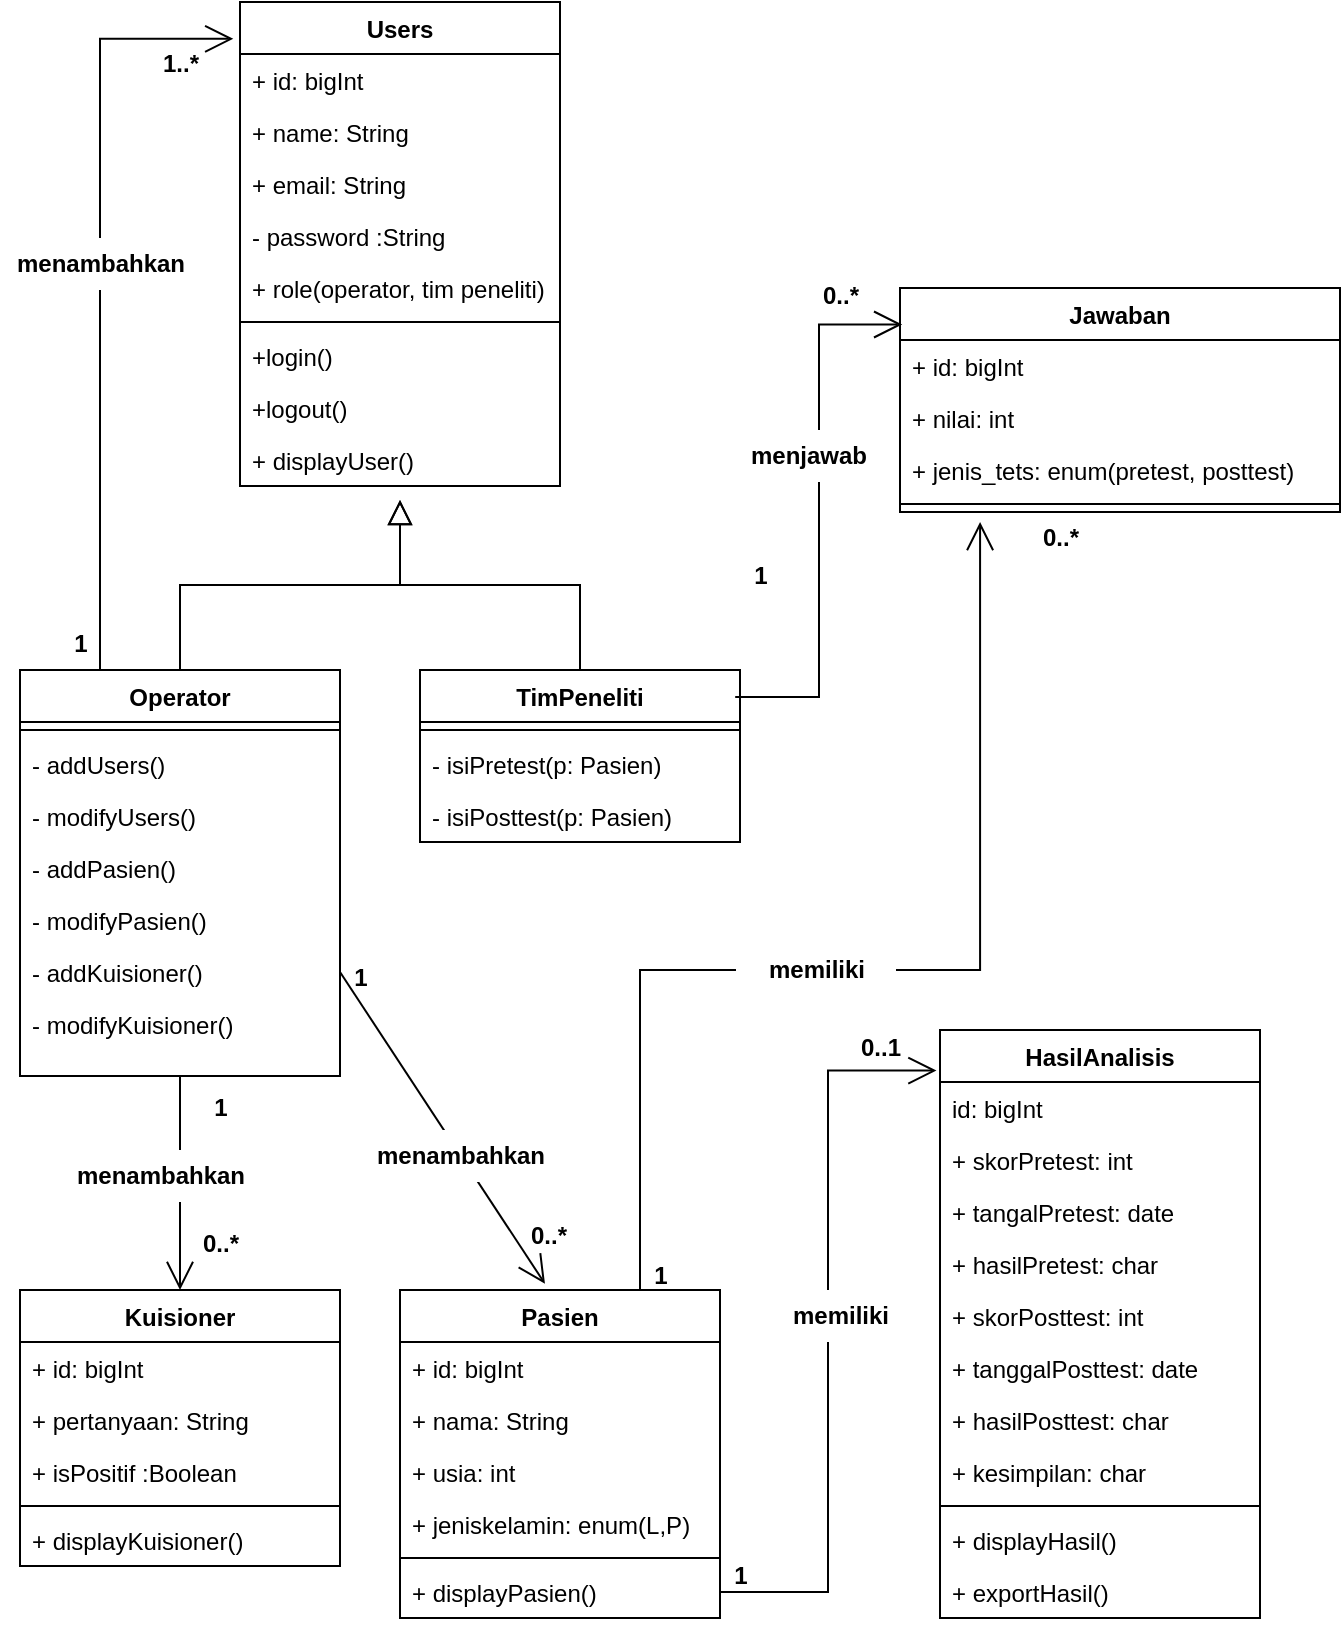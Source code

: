 <mxfile version="27.2.0">
  <diagram id="C5RBs43oDa-KdzZeNtuy" name="Page-1">
    <mxGraphModel dx="1453" dy="732" grid="1" gridSize="10" guides="1" tooltips="1" connect="1" arrows="1" fold="1" page="1" pageScale="1" pageWidth="827" pageHeight="1169" math="0" shadow="0">
      <root>
        <mxCell id="WIyWlLk6GJQsqaUBKTNV-0" />
        <mxCell id="WIyWlLk6GJQsqaUBKTNV-1" parent="WIyWlLk6GJQsqaUBKTNV-0" />
        <mxCell id="zkfFHV4jXpPFQw0GAbJ--0" value="Users" style="swimlane;fontStyle=1;align=center;verticalAlign=top;childLayout=stackLayout;horizontal=1;startSize=26;horizontalStack=0;resizeParent=1;resizeLast=0;collapsible=1;marginBottom=0;rounded=0;shadow=0;strokeWidth=1;" parent="WIyWlLk6GJQsqaUBKTNV-1" vertex="1">
          <mxGeometry x="220" y="166" width="160" height="242" as="geometry">
            <mxRectangle x="230" y="140" width="160" height="26" as="alternateBounds" />
          </mxGeometry>
        </mxCell>
        <mxCell id="zkfFHV4jXpPFQw0GAbJ--1" value="+ id: bigInt" style="text;align=left;verticalAlign=top;spacingLeft=4;spacingRight=4;overflow=hidden;rotatable=0;points=[[0,0.5],[1,0.5]];portConstraint=eastwest;" parent="zkfFHV4jXpPFQw0GAbJ--0" vertex="1">
          <mxGeometry y="26" width="160" height="26" as="geometry" />
        </mxCell>
        <mxCell id="zkfFHV4jXpPFQw0GAbJ--2" value="+ name: String" style="text;align=left;verticalAlign=top;spacingLeft=4;spacingRight=4;overflow=hidden;rotatable=0;points=[[0,0.5],[1,0.5]];portConstraint=eastwest;rounded=0;shadow=0;html=0;" parent="zkfFHV4jXpPFQw0GAbJ--0" vertex="1">
          <mxGeometry y="52" width="160" height="26" as="geometry" />
        </mxCell>
        <mxCell id="zkfFHV4jXpPFQw0GAbJ--3" value="+ email: String" style="text;align=left;verticalAlign=top;spacingLeft=4;spacingRight=4;overflow=hidden;rotatable=0;points=[[0,0.5],[1,0.5]];portConstraint=eastwest;rounded=0;shadow=0;html=0;" parent="zkfFHV4jXpPFQw0GAbJ--0" vertex="1">
          <mxGeometry y="78" width="160" height="26" as="geometry" />
        </mxCell>
        <mxCell id="vNs8n9x3oJtlSp_7c5P8-1" value="- password :String" style="text;align=left;verticalAlign=top;spacingLeft=4;spacingRight=4;overflow=hidden;rotatable=0;points=[[0,0.5],[1,0.5]];portConstraint=eastwest;rounded=0;shadow=0;html=0;" parent="zkfFHV4jXpPFQw0GAbJ--0" vertex="1">
          <mxGeometry y="104" width="160" height="26" as="geometry" />
        </mxCell>
        <mxCell id="_KXmcIACm5EOq67GAdHT-9" value="+ role(operator, tim peneliti)" style="text;align=left;verticalAlign=top;spacingLeft=4;spacingRight=4;overflow=hidden;rotatable=0;points=[[0,0.5],[1,0.5]];portConstraint=eastwest;rounded=0;shadow=0;html=0;" vertex="1" parent="zkfFHV4jXpPFQw0GAbJ--0">
          <mxGeometry y="130" width="160" height="26" as="geometry" />
        </mxCell>
        <mxCell id="zkfFHV4jXpPFQw0GAbJ--4" value="" style="line;html=1;strokeWidth=1;align=left;verticalAlign=middle;spacingTop=-1;spacingLeft=3;spacingRight=3;rotatable=0;labelPosition=right;points=[];portConstraint=eastwest;" parent="zkfFHV4jXpPFQw0GAbJ--0" vertex="1">
          <mxGeometry y="156" width="160" height="8" as="geometry" />
        </mxCell>
        <mxCell id="zkfFHV4jXpPFQw0GAbJ--5" value="+login()" style="text;align=left;verticalAlign=top;spacingLeft=4;spacingRight=4;overflow=hidden;rotatable=0;points=[[0,0.5],[1,0.5]];portConstraint=eastwest;" parent="zkfFHV4jXpPFQw0GAbJ--0" vertex="1">
          <mxGeometry y="164" width="160" height="26" as="geometry" />
        </mxCell>
        <mxCell id="vNs8n9x3oJtlSp_7c5P8-2" value="+logout()" style="text;align=left;verticalAlign=top;spacingLeft=4;spacingRight=4;overflow=hidden;rotatable=0;points=[[0,0.5],[1,0.5]];portConstraint=eastwest;" parent="zkfFHV4jXpPFQw0GAbJ--0" vertex="1">
          <mxGeometry y="190" width="160" height="26" as="geometry" />
        </mxCell>
        <mxCell id="vNs8n9x3oJtlSp_7c5P8-3" value="+ displayUser()" style="text;align=left;verticalAlign=top;spacingLeft=4;spacingRight=4;overflow=hidden;rotatable=0;points=[[0,0.5],[1,0.5]];portConstraint=eastwest;" parent="zkfFHV4jXpPFQw0GAbJ--0" vertex="1">
          <mxGeometry y="216" width="160" height="26" as="geometry" />
        </mxCell>
        <mxCell id="zkfFHV4jXpPFQw0GAbJ--6" value="Operator" style="swimlane;fontStyle=1;align=center;verticalAlign=top;childLayout=stackLayout;horizontal=1;startSize=26;horizontalStack=0;resizeParent=1;resizeLast=0;collapsible=1;marginBottom=0;rounded=0;shadow=0;strokeWidth=1;" parent="WIyWlLk6GJQsqaUBKTNV-1" vertex="1">
          <mxGeometry x="110" y="500" width="160" height="203" as="geometry">
            <mxRectangle x="130" y="380" width="160" height="26" as="alternateBounds" />
          </mxGeometry>
        </mxCell>
        <mxCell id="zkfFHV4jXpPFQw0GAbJ--9" value="" style="line;html=1;strokeWidth=1;align=left;verticalAlign=middle;spacingTop=-1;spacingLeft=3;spacingRight=3;rotatable=0;labelPosition=right;points=[];portConstraint=eastwest;" parent="zkfFHV4jXpPFQw0GAbJ--6" vertex="1">
          <mxGeometry y="26" width="160" height="8" as="geometry" />
        </mxCell>
        <mxCell id="zkfFHV4jXpPFQw0GAbJ--10" value="- addUsers()" style="text;align=left;verticalAlign=top;spacingLeft=4;spacingRight=4;overflow=hidden;rotatable=0;points=[[0,0.5],[1,0.5]];portConstraint=eastwest;fontStyle=0" parent="zkfFHV4jXpPFQw0GAbJ--6" vertex="1">
          <mxGeometry y="34" width="160" height="26" as="geometry" />
        </mxCell>
        <mxCell id="zkfFHV4jXpPFQw0GAbJ--11" value="- modifyUsers()" style="text;align=left;verticalAlign=top;spacingLeft=4;spacingRight=4;overflow=hidden;rotatable=0;points=[[0,0.5],[1,0.5]];portConstraint=eastwest;" parent="zkfFHV4jXpPFQw0GAbJ--6" vertex="1">
          <mxGeometry y="60" width="160" height="26" as="geometry" />
        </mxCell>
        <mxCell id="vNs8n9x3oJtlSp_7c5P8-13" value="- addPasien()" style="text;align=left;verticalAlign=top;spacingLeft=4;spacingRight=4;overflow=hidden;rotatable=0;points=[[0,0.5],[1,0.5]];portConstraint=eastwest;" parent="zkfFHV4jXpPFQw0GAbJ--6" vertex="1">
          <mxGeometry y="86" width="160" height="26" as="geometry" />
        </mxCell>
        <mxCell id="vNs8n9x3oJtlSp_7c5P8-14" value="- modifyPasien()" style="text;align=left;verticalAlign=top;spacingLeft=4;spacingRight=4;overflow=hidden;rotatable=0;points=[[0,0.5],[1,0.5]];portConstraint=eastwest;" parent="zkfFHV4jXpPFQw0GAbJ--6" vertex="1">
          <mxGeometry y="112" width="160" height="26" as="geometry" />
        </mxCell>
        <mxCell id="vNs8n9x3oJtlSp_7c5P8-15" value="- addKuisioner()" style="text;align=left;verticalAlign=top;spacingLeft=4;spacingRight=4;overflow=hidden;rotatable=0;points=[[0,0.5],[1,0.5]];portConstraint=eastwest;" parent="zkfFHV4jXpPFQw0GAbJ--6" vertex="1">
          <mxGeometry y="138" width="160" height="26" as="geometry" />
        </mxCell>
        <mxCell id="vNs8n9x3oJtlSp_7c5P8-16" value="- modifyKuisioner()" style="text;align=left;verticalAlign=top;spacingLeft=4;spacingRight=4;overflow=hidden;rotatable=0;points=[[0,0.5],[1,0.5]];portConstraint=eastwest;" parent="zkfFHV4jXpPFQw0GAbJ--6" vertex="1">
          <mxGeometry y="164" width="160" height="26" as="geometry" />
        </mxCell>
        <mxCell id="zkfFHV4jXpPFQw0GAbJ--12" value="" style="endArrow=block;endSize=10;endFill=0;shadow=0;strokeWidth=1;rounded=0;curved=0;edgeStyle=elbowEdgeStyle;elbow=vertical;" parent="WIyWlLk6GJQsqaUBKTNV-1" source="zkfFHV4jXpPFQw0GAbJ--6" edge="1">
          <mxGeometry width="160" relative="1" as="geometry">
            <mxPoint x="200" y="256" as="sourcePoint" />
            <mxPoint x="300" y="415" as="targetPoint" />
          </mxGeometry>
        </mxCell>
        <mxCell id="zkfFHV4jXpPFQw0GAbJ--16" value="" style="endArrow=block;endSize=10;endFill=0;shadow=0;strokeWidth=1;rounded=0;curved=0;edgeStyle=elbowEdgeStyle;elbow=vertical;exitX=0.5;exitY=0;exitDx=0;exitDy=0;" parent="WIyWlLk6GJQsqaUBKTNV-1" source="vNs8n9x3oJtlSp_7c5P8-7" edge="1">
          <mxGeometry width="160" relative="1" as="geometry">
            <mxPoint x="440" y="500" as="sourcePoint" />
            <mxPoint x="300" y="415" as="targetPoint" />
          </mxGeometry>
        </mxCell>
        <mxCell id="zkfFHV4jXpPFQw0GAbJ--17" value="HasilAnalisis" style="swimlane;fontStyle=1;align=center;verticalAlign=top;childLayout=stackLayout;horizontal=1;startSize=26;horizontalStack=0;resizeParent=1;resizeLast=0;collapsible=1;marginBottom=0;rounded=0;shadow=0;strokeWidth=1;" parent="WIyWlLk6GJQsqaUBKTNV-1" vertex="1">
          <mxGeometry x="570" y="680" width="160" height="294" as="geometry">
            <mxRectangle x="550" y="140" width="160" height="26" as="alternateBounds" />
          </mxGeometry>
        </mxCell>
        <mxCell id="zkfFHV4jXpPFQw0GAbJ--18" value="id: bigInt" style="text;align=left;verticalAlign=top;spacingLeft=4;spacingRight=4;overflow=hidden;rotatable=0;points=[[0,0.5],[1,0.5]];portConstraint=eastwest;" parent="zkfFHV4jXpPFQw0GAbJ--17" vertex="1">
          <mxGeometry y="26" width="160" height="26" as="geometry" />
        </mxCell>
        <mxCell id="zkfFHV4jXpPFQw0GAbJ--19" value="+ skorPretest: int" style="text;align=left;verticalAlign=top;spacingLeft=4;spacingRight=4;overflow=hidden;rotatable=0;points=[[0,0.5],[1,0.5]];portConstraint=eastwest;rounded=0;shadow=0;html=0;" parent="zkfFHV4jXpPFQw0GAbJ--17" vertex="1">
          <mxGeometry y="52" width="160" height="26" as="geometry" />
        </mxCell>
        <mxCell id="zkfFHV4jXpPFQw0GAbJ--20" value="+ tangalPretest: date" style="text;align=left;verticalAlign=top;spacingLeft=4;spacingRight=4;overflow=hidden;rotatable=0;points=[[0,0.5],[1,0.5]];portConstraint=eastwest;rounded=0;shadow=0;html=0;" parent="zkfFHV4jXpPFQw0GAbJ--17" vertex="1">
          <mxGeometry y="78" width="160" height="26" as="geometry" />
        </mxCell>
        <mxCell id="zkfFHV4jXpPFQw0GAbJ--21" value="+ hasilPretest: char" style="text;align=left;verticalAlign=top;spacingLeft=4;spacingRight=4;overflow=hidden;rotatable=0;points=[[0,0.5],[1,0.5]];portConstraint=eastwest;rounded=0;shadow=0;html=0;" parent="zkfFHV4jXpPFQw0GAbJ--17" vertex="1">
          <mxGeometry y="104" width="160" height="26" as="geometry" />
        </mxCell>
        <mxCell id="zkfFHV4jXpPFQw0GAbJ--22" value="+ skorPosttest: int" style="text;align=left;verticalAlign=top;spacingLeft=4;spacingRight=4;overflow=hidden;rotatable=0;points=[[0,0.5],[1,0.5]];portConstraint=eastwest;rounded=0;shadow=0;html=0;" parent="zkfFHV4jXpPFQw0GAbJ--17" vertex="1">
          <mxGeometry y="130" width="160" height="26" as="geometry" />
        </mxCell>
        <mxCell id="vNs8n9x3oJtlSp_7c5P8-67" value="+ tanggalPosttest: date" style="text;align=left;verticalAlign=top;spacingLeft=4;spacingRight=4;overflow=hidden;rotatable=0;points=[[0,0.5],[1,0.5]];portConstraint=eastwest;rounded=0;shadow=0;html=0;" parent="zkfFHV4jXpPFQw0GAbJ--17" vertex="1">
          <mxGeometry y="156" width="160" height="26" as="geometry" />
        </mxCell>
        <mxCell id="vNs8n9x3oJtlSp_7c5P8-66" value="+ hasilPosttest: char" style="text;align=left;verticalAlign=top;spacingLeft=4;spacingRight=4;overflow=hidden;rotatable=0;points=[[0,0.5],[1,0.5]];portConstraint=eastwest;rounded=0;shadow=0;html=0;" parent="zkfFHV4jXpPFQw0GAbJ--17" vertex="1">
          <mxGeometry y="182" width="160" height="26" as="geometry" />
        </mxCell>
        <mxCell id="vNs8n9x3oJtlSp_7c5P8-68" value="+ kesimpilan: char" style="text;align=left;verticalAlign=top;spacingLeft=4;spacingRight=4;overflow=hidden;rotatable=0;points=[[0,0.5],[1,0.5]];portConstraint=eastwest;rounded=0;shadow=0;html=0;" parent="zkfFHV4jXpPFQw0GAbJ--17" vertex="1">
          <mxGeometry y="208" width="160" height="26" as="geometry" />
        </mxCell>
        <mxCell id="zkfFHV4jXpPFQw0GAbJ--23" value="" style="line;html=1;strokeWidth=1;align=left;verticalAlign=middle;spacingTop=-1;spacingLeft=3;spacingRight=3;rotatable=0;labelPosition=right;points=[];portConstraint=eastwest;" parent="zkfFHV4jXpPFQw0GAbJ--17" vertex="1">
          <mxGeometry y="234" width="160" height="8" as="geometry" />
        </mxCell>
        <mxCell id="zkfFHV4jXpPFQw0GAbJ--24" value="+ displayHasil()" style="text;align=left;verticalAlign=top;spacingLeft=4;spacingRight=4;overflow=hidden;rotatable=0;points=[[0,0.5],[1,0.5]];portConstraint=eastwest;" parent="zkfFHV4jXpPFQw0GAbJ--17" vertex="1">
          <mxGeometry y="242" width="160" height="26" as="geometry" />
        </mxCell>
        <mxCell id="zkfFHV4jXpPFQw0GAbJ--25" value="+ exportHasil()" style="text;align=left;verticalAlign=top;spacingLeft=4;spacingRight=4;overflow=hidden;rotatable=0;points=[[0,0.5],[1,0.5]];portConstraint=eastwest;" parent="zkfFHV4jXpPFQw0GAbJ--17" vertex="1">
          <mxGeometry y="268" width="160" height="26" as="geometry" />
        </mxCell>
        <mxCell id="vNs8n9x3oJtlSp_7c5P8-7" value="TimPeneliti" style="swimlane;fontStyle=1;align=center;verticalAlign=top;childLayout=stackLayout;horizontal=1;startSize=26;horizontalStack=0;resizeParent=1;resizeParentMax=0;resizeLast=0;collapsible=1;marginBottom=0;whiteSpace=wrap;html=1;" parent="WIyWlLk6GJQsqaUBKTNV-1" vertex="1">
          <mxGeometry x="310" y="500" width="160" height="86" as="geometry" />
        </mxCell>
        <mxCell id="vNs8n9x3oJtlSp_7c5P8-9" value="" style="line;strokeWidth=1;fillColor=none;align=left;verticalAlign=middle;spacingTop=-1;spacingLeft=3;spacingRight=3;rotatable=0;labelPosition=right;points=[];portConstraint=eastwest;strokeColor=inherit;" parent="vNs8n9x3oJtlSp_7c5P8-7" vertex="1">
          <mxGeometry y="26" width="160" height="8" as="geometry" />
        </mxCell>
        <mxCell id="vNs8n9x3oJtlSp_7c5P8-10" value="- isiPretest(p: Pasien)" style="text;strokeColor=none;fillColor=none;align=left;verticalAlign=top;spacingLeft=4;spacingRight=4;overflow=hidden;rotatable=0;points=[[0,0.5],[1,0.5]];portConstraint=eastwest;whiteSpace=wrap;html=1;" parent="vNs8n9x3oJtlSp_7c5P8-7" vertex="1">
          <mxGeometry y="34" width="160" height="26" as="geometry" />
        </mxCell>
        <mxCell id="vNs8n9x3oJtlSp_7c5P8-12" value="- isiPosttest(p: Pasien)" style="text;strokeColor=none;fillColor=none;align=left;verticalAlign=top;spacingLeft=4;spacingRight=4;overflow=hidden;rotatable=0;points=[[0,0.5],[1,0.5]];portConstraint=eastwest;whiteSpace=wrap;html=1;" parent="vNs8n9x3oJtlSp_7c5P8-7" vertex="1">
          <mxGeometry y="60" width="160" height="26" as="geometry" />
        </mxCell>
        <mxCell id="vNs8n9x3oJtlSp_7c5P8-22" value="Pasien" style="swimlane;fontStyle=1;align=center;verticalAlign=top;childLayout=stackLayout;horizontal=1;startSize=26;horizontalStack=0;resizeParent=1;resizeParentMax=0;resizeLast=0;collapsible=1;marginBottom=0;whiteSpace=wrap;html=1;" parent="WIyWlLk6GJQsqaUBKTNV-1" vertex="1">
          <mxGeometry x="300" y="810" width="160" height="164" as="geometry" />
        </mxCell>
        <mxCell id="vNs8n9x3oJtlSp_7c5P8-58" value="+ id: bigInt" style="text;strokeColor=none;fillColor=none;align=left;verticalAlign=top;spacingLeft=4;spacingRight=4;overflow=hidden;rotatable=0;points=[[0,0.5],[1,0.5]];portConstraint=eastwest;whiteSpace=wrap;html=1;" parent="vNs8n9x3oJtlSp_7c5P8-22" vertex="1">
          <mxGeometry y="26" width="160" height="26" as="geometry" />
        </mxCell>
        <mxCell id="vNs8n9x3oJtlSp_7c5P8-23" value="+ nama: String" style="text;strokeColor=none;fillColor=none;align=left;verticalAlign=top;spacingLeft=4;spacingRight=4;overflow=hidden;rotatable=0;points=[[0,0.5],[1,0.5]];portConstraint=eastwest;whiteSpace=wrap;html=1;" parent="vNs8n9x3oJtlSp_7c5P8-22" vertex="1">
          <mxGeometry y="52" width="160" height="26" as="geometry" />
        </mxCell>
        <mxCell id="vNs8n9x3oJtlSp_7c5P8-44" value="+ usia: int" style="text;strokeColor=none;fillColor=none;align=left;verticalAlign=top;spacingLeft=4;spacingRight=4;overflow=hidden;rotatable=0;points=[[0,0.5],[1,0.5]];portConstraint=eastwest;whiteSpace=wrap;html=1;" parent="vNs8n9x3oJtlSp_7c5P8-22" vertex="1">
          <mxGeometry y="78" width="160" height="26" as="geometry" />
        </mxCell>
        <mxCell id="vNs8n9x3oJtlSp_7c5P8-45" value="+ jeniskelamin: enum(L,P)" style="text;strokeColor=none;fillColor=none;align=left;verticalAlign=top;spacingLeft=4;spacingRight=4;overflow=hidden;rotatable=0;points=[[0,0.5],[1,0.5]];portConstraint=eastwest;whiteSpace=wrap;html=1;" parent="vNs8n9x3oJtlSp_7c5P8-22" vertex="1">
          <mxGeometry y="104" width="160" height="26" as="geometry" />
        </mxCell>
        <mxCell id="vNs8n9x3oJtlSp_7c5P8-24" value="" style="line;strokeWidth=1;fillColor=none;align=left;verticalAlign=middle;spacingTop=-1;spacingLeft=3;spacingRight=3;rotatable=0;labelPosition=right;points=[];portConstraint=eastwest;strokeColor=inherit;" parent="vNs8n9x3oJtlSp_7c5P8-22" vertex="1">
          <mxGeometry y="130" width="160" height="8" as="geometry" />
        </mxCell>
        <mxCell id="vNs8n9x3oJtlSp_7c5P8-25" value="+ displayPasien()" style="text;strokeColor=none;fillColor=none;align=left;verticalAlign=top;spacingLeft=4;spacingRight=4;overflow=hidden;rotatable=0;points=[[0,0.5],[1,0.5]];portConstraint=eastwest;whiteSpace=wrap;html=1;" parent="vNs8n9x3oJtlSp_7c5P8-22" vertex="1">
          <mxGeometry y="138" width="160" height="26" as="geometry" />
        </mxCell>
        <mxCell id="vNs8n9x3oJtlSp_7c5P8-26" value="Kuisioner" style="swimlane;fontStyle=1;align=center;verticalAlign=top;childLayout=stackLayout;horizontal=1;startSize=26;horizontalStack=0;resizeParent=1;resizeParentMax=0;resizeLast=0;collapsible=1;marginBottom=0;whiteSpace=wrap;html=1;" parent="WIyWlLk6GJQsqaUBKTNV-1" vertex="1">
          <mxGeometry x="110" y="810" width="160" height="138" as="geometry" />
        </mxCell>
        <mxCell id="vNs8n9x3oJtlSp_7c5P8-27" value="+ id: bigInt" style="text;strokeColor=none;fillColor=none;align=left;verticalAlign=top;spacingLeft=4;spacingRight=4;overflow=hidden;rotatable=0;points=[[0,0.5],[1,0.5]];portConstraint=eastwest;whiteSpace=wrap;html=1;" parent="vNs8n9x3oJtlSp_7c5P8-26" vertex="1">
          <mxGeometry y="26" width="160" height="26" as="geometry" />
        </mxCell>
        <mxCell id="vNs8n9x3oJtlSp_7c5P8-70" value="+ pertanyaan: String" style="text;strokeColor=none;fillColor=none;align=left;verticalAlign=top;spacingLeft=4;spacingRight=4;overflow=hidden;rotatable=0;points=[[0,0.5],[1,0.5]];portConstraint=eastwest;whiteSpace=wrap;html=1;" parent="vNs8n9x3oJtlSp_7c5P8-26" vertex="1">
          <mxGeometry y="52" width="160" height="26" as="geometry" />
        </mxCell>
        <mxCell id="vNs8n9x3oJtlSp_7c5P8-71" value="+ isPositif :Boolean" style="text;strokeColor=none;fillColor=none;align=left;verticalAlign=top;spacingLeft=4;spacingRight=4;overflow=hidden;rotatable=0;points=[[0,0.5],[1,0.5]];portConstraint=eastwest;whiteSpace=wrap;html=1;" parent="vNs8n9x3oJtlSp_7c5P8-26" vertex="1">
          <mxGeometry y="78" width="160" height="26" as="geometry" />
        </mxCell>
        <mxCell id="vNs8n9x3oJtlSp_7c5P8-28" value="" style="line;strokeWidth=1;fillColor=none;align=left;verticalAlign=middle;spacingTop=-1;spacingLeft=3;spacingRight=3;rotatable=0;labelPosition=right;points=[];portConstraint=eastwest;strokeColor=inherit;" parent="vNs8n9x3oJtlSp_7c5P8-26" vertex="1">
          <mxGeometry y="104" width="160" height="8" as="geometry" />
        </mxCell>
        <mxCell id="vNs8n9x3oJtlSp_7c5P8-29" value="+ displayKuisioner()" style="text;strokeColor=none;fillColor=none;align=left;verticalAlign=top;spacingLeft=4;spacingRight=4;overflow=hidden;rotatable=0;points=[[0,0.5],[1,0.5]];portConstraint=eastwest;whiteSpace=wrap;html=1;" parent="vNs8n9x3oJtlSp_7c5P8-26" vertex="1">
          <mxGeometry y="112" width="160" height="26" as="geometry" />
        </mxCell>
        <mxCell id="vNs8n9x3oJtlSp_7c5P8-30" value="" style="endArrow=open;endFill=1;endSize=12;html=1;rounded=0;entryX=-0.021;entryY=0.076;entryDx=0;entryDy=0;exitX=0.25;exitY=0;exitDx=0;exitDy=0;entryPerimeter=0;edgeStyle=elbowEdgeStyle;" parent="WIyWlLk6GJQsqaUBKTNV-1" source="zkfFHV4jXpPFQw0GAbJ--6" target="zkfFHV4jXpPFQw0GAbJ--0" edge="1">
          <mxGeometry width="160" relative="1" as="geometry">
            <mxPoint x="-120" y="650" as="sourcePoint" />
            <mxPoint x="-40" y="790" as="targetPoint" />
            <Array as="points">
              <mxPoint x="150" y="300" />
            </Array>
          </mxGeometry>
        </mxCell>
        <mxCell id="vNs8n9x3oJtlSp_7c5P8-31" value="1" style="text;align=center;fontStyle=1;verticalAlign=middle;spacingLeft=3;spacingRight=3;strokeColor=none;rotatable=0;points=[[0,0.5],[1,0.5]];portConstraint=eastwest;html=1;" parent="WIyWlLk6GJQsqaUBKTNV-1" vertex="1">
          <mxGeometry x="100" y="474" width="80" height="26" as="geometry" />
        </mxCell>
        <mxCell id="vNs8n9x3oJtlSp_7c5P8-32" value="1..*" style="text;align=center;fontStyle=1;verticalAlign=middle;spacingLeft=3;spacingRight=3;strokeColor=none;rotatable=0;points=[[0,0.5],[1,0.5]];portConstraint=eastwest;html=1;" parent="WIyWlLk6GJQsqaUBKTNV-1" vertex="1">
          <mxGeometry x="150" y="184" width="80" height="26" as="geometry" />
        </mxCell>
        <mxCell id="vNs8n9x3oJtlSp_7c5P8-35" value="" style="endArrow=open;endFill=1;endSize=12;html=1;rounded=0;entryX=0.5;entryY=0;entryDx=0;entryDy=0;exitX=0.5;exitY=1;exitDx=0;exitDy=0;" parent="WIyWlLk6GJQsqaUBKTNV-1" source="zkfFHV4jXpPFQw0GAbJ--6" target="vNs8n9x3oJtlSp_7c5P8-26" edge="1">
          <mxGeometry width="160" relative="1" as="geometry">
            <mxPoint x="180" y="680" as="sourcePoint" />
            <mxPoint x="40" y="650" as="targetPoint" />
          </mxGeometry>
        </mxCell>
        <mxCell id="vNs8n9x3oJtlSp_7c5P8-36" value="0..*" style="text;align=center;fontStyle=1;verticalAlign=middle;spacingLeft=3;spacingRight=3;strokeColor=none;rotatable=0;points=[[0,0.5],[1,0.5]];portConstraint=eastwest;html=1;" parent="WIyWlLk6GJQsqaUBKTNV-1" vertex="1">
          <mxGeometry x="170" y="774" width="80" height="26" as="geometry" />
        </mxCell>
        <mxCell id="vNs8n9x3oJtlSp_7c5P8-37" value="1" style="text;align=center;fontStyle=1;verticalAlign=middle;spacingLeft=3;spacingRight=3;strokeColor=none;rotatable=0;points=[[0,0.5],[1,0.5]];portConstraint=eastwest;html=1;" parent="WIyWlLk6GJQsqaUBKTNV-1" vertex="1">
          <mxGeometry x="170" y="706" width="80" height="26" as="geometry" />
        </mxCell>
        <mxCell id="vNs8n9x3oJtlSp_7c5P8-38" value="menambahkan" style="text;align=center;fontStyle=1;verticalAlign=middle;spacingLeft=3;spacingRight=3;strokeColor=none;rotatable=0;points=[[0,0.5],[1,0.5]];portConstraint=eastwest;html=1;fillColor=default;" parent="WIyWlLk6GJQsqaUBKTNV-1" vertex="1">
          <mxGeometry x="140" y="740" width="80" height="26" as="geometry" />
        </mxCell>
        <mxCell id="vNs8n9x3oJtlSp_7c5P8-40" value="" style="endArrow=open;endFill=1;endSize=12;html=1;rounded=0;exitX=1;exitY=0.5;exitDx=0;exitDy=0;entryX=0.453;entryY=-0.019;entryDx=0;entryDy=0;entryPerimeter=0;" parent="WIyWlLk6GJQsqaUBKTNV-1" source="vNs8n9x3oJtlSp_7c5P8-15" target="vNs8n9x3oJtlSp_7c5P8-22" edge="1">
          <mxGeometry width="160" relative="1" as="geometry">
            <mxPoint x="-120" y="650" as="sourcePoint" />
            <mxPoint x="390" y="770" as="targetPoint" />
          </mxGeometry>
        </mxCell>
        <mxCell id="vNs8n9x3oJtlSp_7c5P8-41" value="1" style="text;align=center;fontStyle=1;verticalAlign=middle;spacingLeft=3;spacingRight=3;strokeColor=none;rotatable=0;points=[[0,0.5],[1,0.5]];portConstraint=eastwest;html=1;" parent="WIyWlLk6GJQsqaUBKTNV-1" vertex="1">
          <mxGeometry x="240" y="641" width="80" height="26" as="geometry" />
        </mxCell>
        <mxCell id="vNs8n9x3oJtlSp_7c5P8-42" value="0..*" style="text;align=center;fontStyle=1;verticalAlign=middle;spacingLeft=3;spacingRight=3;strokeColor=none;rotatable=0;points=[[0,0.5],[1,0.5]];portConstraint=eastwest;html=1;" parent="WIyWlLk6GJQsqaUBKTNV-1" vertex="1">
          <mxGeometry x="334" y="770" width="80" height="26" as="geometry" />
        </mxCell>
        <mxCell id="vNs8n9x3oJtlSp_7c5P8-43" value="menambahkan" style="text;align=center;fontStyle=1;verticalAlign=middle;spacingLeft=3;spacingRight=3;strokeColor=none;rotatable=0;points=[[0,0.5],[1,0.5]];portConstraint=eastwest;html=1;fillColor=default;" parent="WIyWlLk6GJQsqaUBKTNV-1" vertex="1">
          <mxGeometry x="290" y="730" width="80" height="26" as="geometry" />
        </mxCell>
        <mxCell id="vNs8n9x3oJtlSp_7c5P8-48" value="Jawaban" style="swimlane;fontStyle=1;align=center;verticalAlign=top;childLayout=stackLayout;horizontal=1;startSize=26;horizontalStack=0;resizeParent=1;resizeParentMax=0;resizeLast=0;collapsible=1;marginBottom=0;whiteSpace=wrap;html=1;" parent="WIyWlLk6GJQsqaUBKTNV-1" vertex="1">
          <mxGeometry x="550" y="309" width="220" height="112" as="geometry" />
        </mxCell>
        <mxCell id="vNs8n9x3oJtlSp_7c5P8-49" value="+ id: bigInt" style="text;strokeColor=none;fillColor=none;align=left;verticalAlign=top;spacingLeft=4;spacingRight=4;overflow=hidden;rotatable=0;points=[[0,0.5],[1,0.5]];portConstraint=eastwest;whiteSpace=wrap;html=1;" parent="vNs8n9x3oJtlSp_7c5P8-48" vertex="1">
          <mxGeometry y="26" width="220" height="26" as="geometry" />
        </mxCell>
        <mxCell id="vNs8n9x3oJtlSp_7c5P8-56" value="+ nilai: int" style="text;strokeColor=none;fillColor=none;align=left;verticalAlign=top;spacingLeft=4;spacingRight=4;overflow=hidden;rotatable=0;points=[[0,0.5],[1,0.5]];portConstraint=eastwest;whiteSpace=wrap;html=1;" parent="vNs8n9x3oJtlSp_7c5P8-48" vertex="1">
          <mxGeometry y="52" width="220" height="26" as="geometry" />
        </mxCell>
        <mxCell id="vNs8n9x3oJtlSp_7c5P8-57" value="+ jenis_tets: enum(pretest, posttest)" style="text;strokeColor=none;fillColor=none;align=left;verticalAlign=top;spacingLeft=4;spacingRight=4;overflow=hidden;rotatable=0;points=[[0,0.5],[1,0.5]];portConstraint=eastwest;whiteSpace=wrap;html=1;" parent="vNs8n9x3oJtlSp_7c5P8-48" vertex="1">
          <mxGeometry y="78" width="220" height="26" as="geometry" />
        </mxCell>
        <mxCell id="vNs8n9x3oJtlSp_7c5P8-50" value="" style="line;strokeWidth=1;fillColor=none;align=left;verticalAlign=middle;spacingTop=-1;spacingLeft=3;spacingRight=3;rotatable=0;labelPosition=right;points=[];portConstraint=eastwest;strokeColor=inherit;" parent="vNs8n9x3oJtlSp_7c5P8-48" vertex="1">
          <mxGeometry y="104" width="220" height="8" as="geometry" />
        </mxCell>
        <mxCell id="vNs8n9x3oJtlSp_7c5P8-59" value="" style="endArrow=open;endFill=1;endSize=12;html=1;rounded=0;entryX=-0.011;entryY=0.069;entryDx=0;entryDy=0;entryPerimeter=0;exitX=1;exitY=0.5;exitDx=0;exitDy=0;edgeStyle=elbowEdgeStyle;" parent="WIyWlLk6GJQsqaUBKTNV-1" source="vNs8n9x3oJtlSp_7c5P8-25" target="zkfFHV4jXpPFQw0GAbJ--17" edge="1">
          <mxGeometry width="160" relative="1" as="geometry">
            <mxPoint x="350" y="800" as="sourcePoint" />
            <mxPoint x="510" y="800" as="targetPoint" />
          </mxGeometry>
        </mxCell>
        <mxCell id="vNs8n9x3oJtlSp_7c5P8-60" value="1" style="text;align=center;fontStyle=1;verticalAlign=middle;spacingLeft=3;spacingRight=3;strokeColor=none;rotatable=0;points=[[0,0.5],[1,0.5]];portConstraint=eastwest;html=1;" parent="WIyWlLk6GJQsqaUBKTNV-1" vertex="1">
          <mxGeometry x="390" y="790" width="80" height="26" as="geometry" />
        </mxCell>
        <mxCell id="vNs8n9x3oJtlSp_7c5P8-61" value="0..*" style="text;align=center;fontStyle=1;verticalAlign=middle;spacingLeft=3;spacingRight=3;strokeColor=none;rotatable=0;points=[[0,0.5],[1,0.5]];portConstraint=eastwest;html=1;" parent="WIyWlLk6GJQsqaUBKTNV-1" vertex="1">
          <mxGeometry x="590" y="421" width="80" height="26" as="geometry" />
        </mxCell>
        <mxCell id="vNs8n9x3oJtlSp_7c5P8-62" value="1" style="text;align=center;fontStyle=1;verticalAlign=middle;spacingLeft=3;spacingRight=3;strokeColor=none;rotatable=0;points=[[0,0.5],[1,0.5]];portConstraint=eastwest;html=1;" parent="WIyWlLk6GJQsqaUBKTNV-1" vertex="1">
          <mxGeometry x="430" y="940" width="80" height="26" as="geometry" />
        </mxCell>
        <mxCell id="vNs8n9x3oJtlSp_7c5P8-63" value="0..1" style="text;align=center;fontStyle=1;verticalAlign=middle;spacingLeft=3;spacingRight=3;strokeColor=none;rotatable=0;points=[[0,0.5],[1,0.5]];portConstraint=eastwest;html=1;" parent="WIyWlLk6GJQsqaUBKTNV-1" vertex="1">
          <mxGeometry x="500" y="676" width="80" height="26" as="geometry" />
        </mxCell>
        <mxCell id="vNs8n9x3oJtlSp_7c5P8-64" value="1" style="text;align=center;fontStyle=1;verticalAlign=middle;spacingLeft=3;spacingRight=3;strokeColor=none;rotatable=0;points=[[0,0.5],[1,0.5]];portConstraint=eastwest;html=1;" parent="WIyWlLk6GJQsqaUBKTNV-1" vertex="1">
          <mxGeometry x="440" y="440" width="80" height="26" as="geometry" />
        </mxCell>
        <mxCell id="vNs8n9x3oJtlSp_7c5P8-65" value="0..*" style="text;align=center;fontStyle=1;verticalAlign=middle;spacingLeft=3;spacingRight=3;strokeColor=none;rotatable=0;points=[[0,0.5],[1,0.5]];portConstraint=eastwest;html=1;" parent="WIyWlLk6GJQsqaUBKTNV-1" vertex="1">
          <mxGeometry x="480" y="300" width="80" height="26" as="geometry" />
        </mxCell>
        <mxCell id="vNs8n9x3oJtlSp_7c5P8-33" value="menambahkan" style="text;align=center;fontStyle=1;verticalAlign=middle;spacingLeft=3;spacingRight=3;rotatable=0;points=[[0,0.5],[1,0.5]];portConstraint=eastwest;html=1;shadow=0;fillColor=default;gradientColor=none;" parent="WIyWlLk6GJQsqaUBKTNV-1" vertex="1">
          <mxGeometry x="110" y="284" width="80" height="26" as="geometry" />
        </mxCell>
        <mxCell id="_KXmcIACm5EOq67GAdHT-4" value="memiliki" style="text;align=center;fontStyle=1;verticalAlign=middle;spacingLeft=3;spacingRight=3;strokeColor=none;rotatable=0;points=[[0,0.5],[1,0.5]];portConstraint=eastwest;html=1;fillColor=default;" vertex="1" parent="WIyWlLk6GJQsqaUBKTNV-1">
          <mxGeometry x="480" y="810" width="80" height="26" as="geometry" />
        </mxCell>
        <mxCell id="_KXmcIACm5EOq67GAdHT-11" value="" style="endArrow=open;endFill=1;endSize=12;html=1;rounded=0;entryX=0.005;entryY=0.163;entryDx=0;entryDy=0;entryPerimeter=0;exitX=0.985;exitY=0.157;exitDx=0;exitDy=0;exitPerimeter=0;edgeStyle=elbowEdgeStyle;" edge="1" parent="WIyWlLk6GJQsqaUBKTNV-1" source="vNs8n9x3oJtlSp_7c5P8-7" target="vNs8n9x3oJtlSp_7c5P8-48">
          <mxGeometry width="160" relative="1" as="geometry">
            <mxPoint x="240" y="570" as="sourcePoint" />
            <mxPoint x="400" y="570" as="targetPoint" />
          </mxGeometry>
        </mxCell>
        <mxCell id="_KXmcIACm5EOq67GAdHT-12" value="" style="endArrow=open;endFill=1;endSize=12;html=1;rounded=0;entryX=0.182;entryY=1.625;entryDx=0;entryDy=0;exitX=0.75;exitY=0;exitDx=0;exitDy=0;edgeStyle=elbowEdgeStyle;elbow=vertical;entryPerimeter=0;" edge="1" parent="WIyWlLk6GJQsqaUBKTNV-1" source="vNs8n9x3oJtlSp_7c5P8-22" target="vNs8n9x3oJtlSp_7c5P8-50">
          <mxGeometry width="160" relative="1" as="geometry">
            <mxPoint x="240" y="800" as="sourcePoint" />
            <mxPoint x="400" y="800" as="targetPoint" />
            <Array as="points">
              <mxPoint x="550" y="650" />
            </Array>
          </mxGeometry>
        </mxCell>
        <mxCell id="_KXmcIACm5EOq67GAdHT-1" value="memiliki" style="text;align=center;fontStyle=1;verticalAlign=middle;spacingLeft=3;spacingRight=3;strokeColor=none;rotatable=0;points=[[0,0.5],[1,0.5]];portConstraint=eastwest;html=1;fillColor=default;fillStyle=solid;" vertex="1" parent="WIyWlLk6GJQsqaUBKTNV-1">
          <mxGeometry x="468" y="637" width="80" height="26" as="geometry" />
        </mxCell>
        <mxCell id="_KXmcIACm5EOq67GAdHT-2" value="menjawab" style="text;align=center;fontStyle=1;verticalAlign=middle;spacingLeft=3;spacingRight=3;strokeColor=none;rotatable=0;points=[[0,0.5],[1,0.5]];portConstraint=eastwest;html=1;fillColor=default;" vertex="1" parent="WIyWlLk6GJQsqaUBKTNV-1">
          <mxGeometry x="464" y="380" width="80" height="26" as="geometry" />
        </mxCell>
      </root>
    </mxGraphModel>
  </diagram>
</mxfile>
